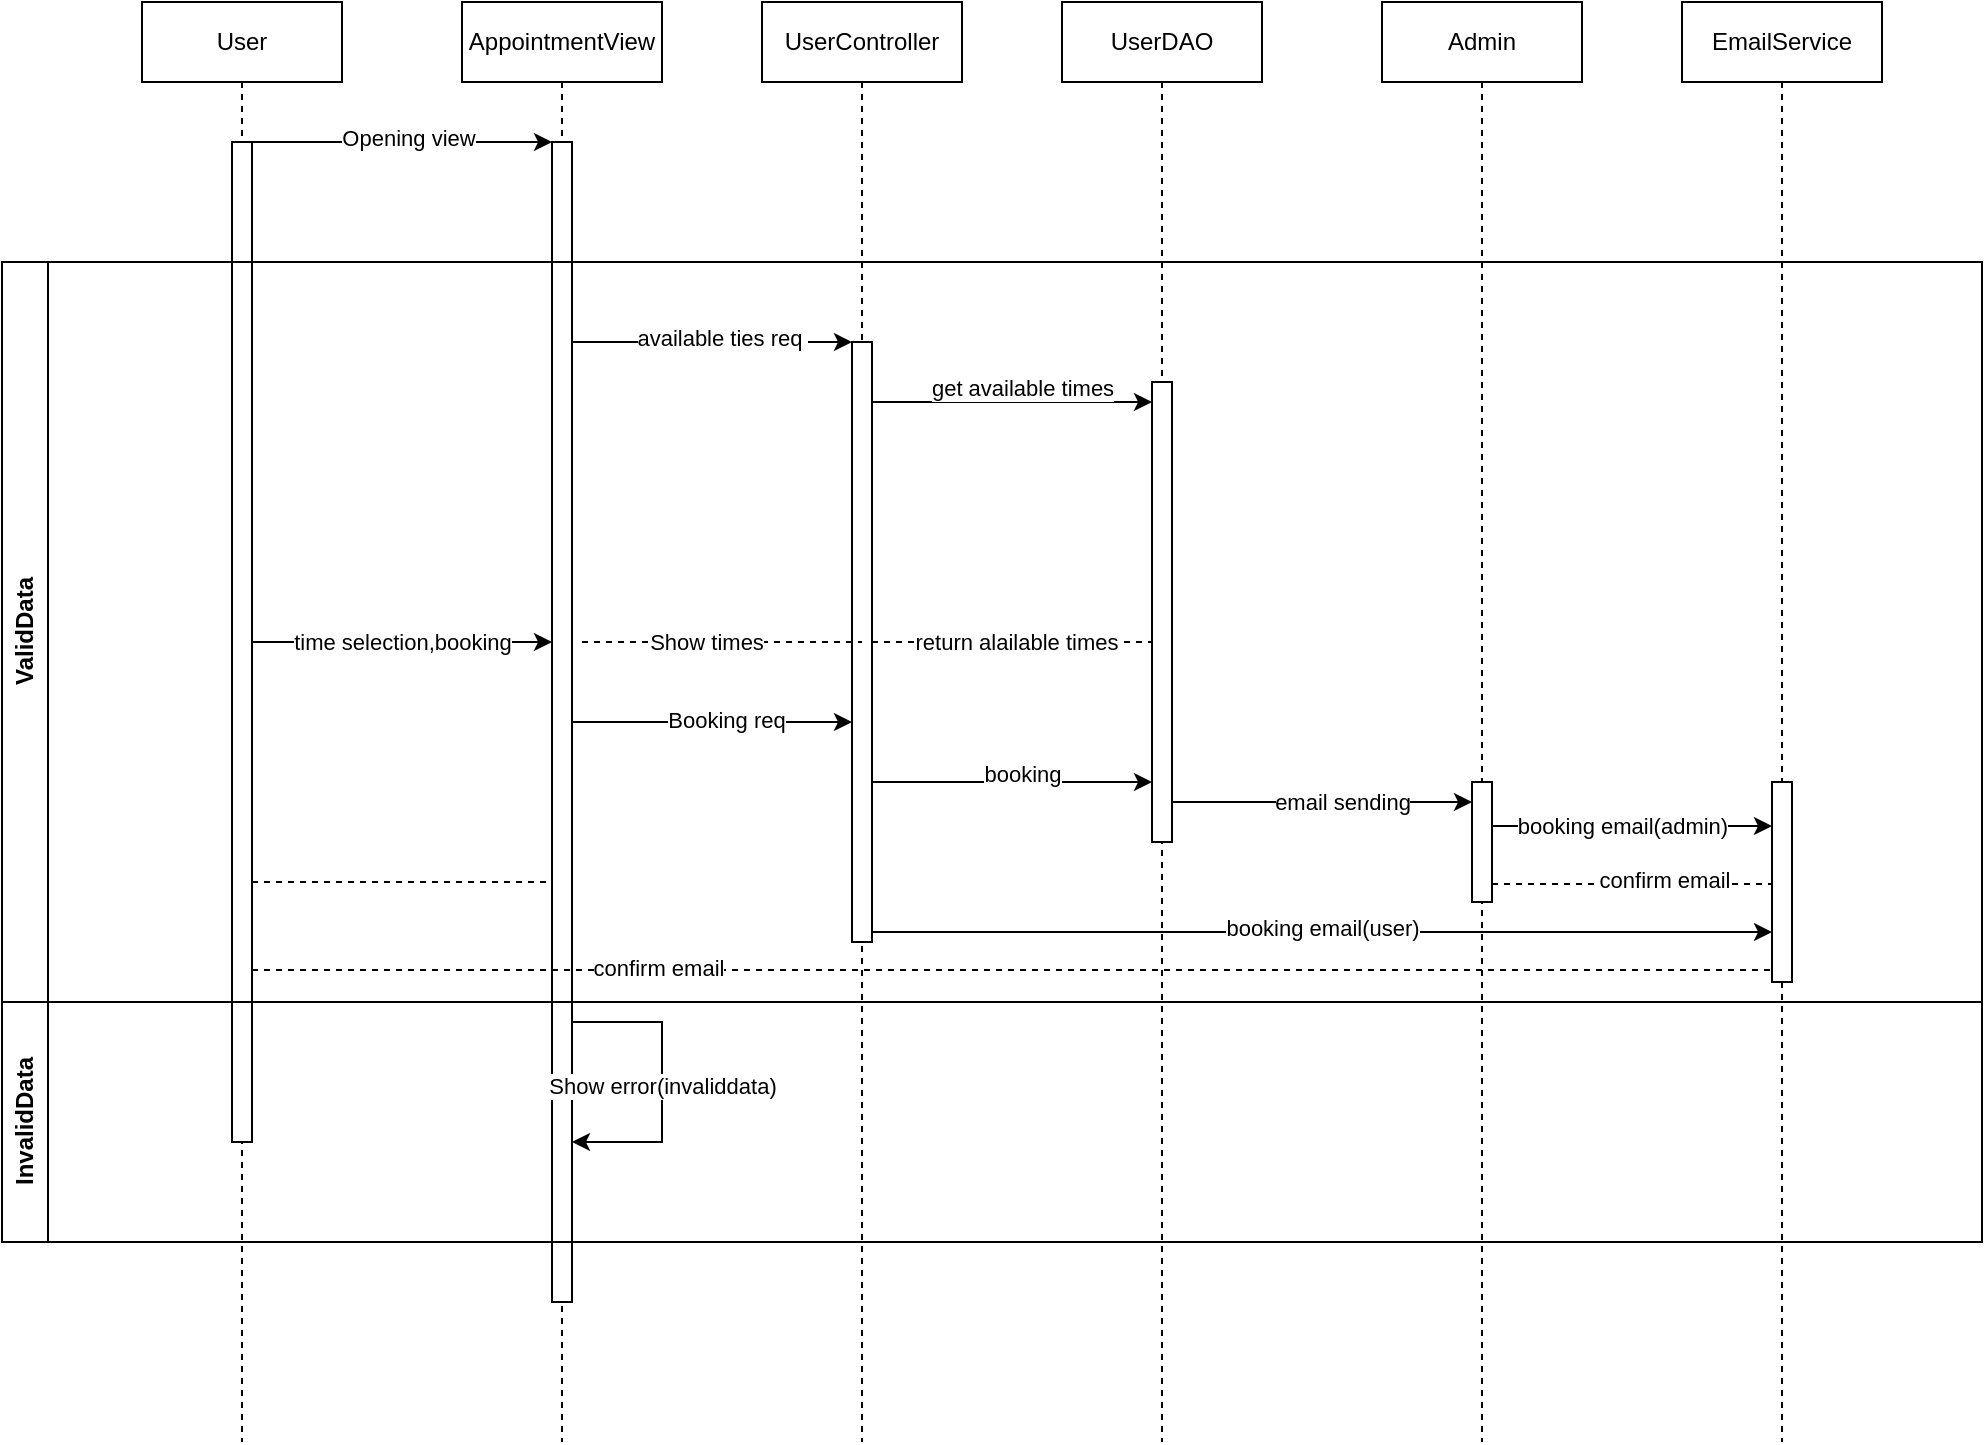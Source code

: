 <mxfile version="22.1.0" type="device">
  <diagram name="Page-1" id="2YBvvXClWsGukQMizWep">
    <mxGraphModel dx="2524" dy="768" grid="1" gridSize="10" guides="1" tooltips="1" connect="1" arrows="1" fold="1" page="1" pageScale="1" pageWidth="850" pageHeight="1100" math="0" shadow="0">
      <root>
        <mxCell id="0" />
        <mxCell id="1" parent="0" />
        <mxCell id="aM9ryv3xv72pqoxQDRHE-1" value="User" style="shape=umlLifeline;perimeter=lifelinePerimeter;whiteSpace=wrap;html=1;container=0;dropTarget=0;collapsible=0;recursiveResize=0;outlineConnect=0;portConstraint=eastwest;newEdgeStyle={&quot;edgeStyle&quot;:&quot;elbowEdgeStyle&quot;,&quot;elbow&quot;:&quot;vertical&quot;,&quot;curved&quot;:0,&quot;rounded&quot;:0};" parent="1" vertex="1">
          <mxGeometry x="40" y="40" width="100" height="720" as="geometry" />
        </mxCell>
        <mxCell id="aM9ryv3xv72pqoxQDRHE-2" value="" style="html=1;points=[];perimeter=orthogonalPerimeter;outlineConnect=0;targetShapes=umlLifeline;portConstraint=eastwest;newEdgeStyle={&quot;edgeStyle&quot;:&quot;elbowEdgeStyle&quot;,&quot;elbow&quot;:&quot;vertical&quot;,&quot;curved&quot;:0,&quot;rounded&quot;:0};" parent="aM9ryv3xv72pqoxQDRHE-1" vertex="1">
          <mxGeometry x="45" y="70" width="10" height="500" as="geometry" />
        </mxCell>
        <mxCell id="aM9ryv3xv72pqoxQDRHE-5" value="AppointmentView" style="shape=umlLifeline;perimeter=lifelinePerimeter;whiteSpace=wrap;html=1;container=0;dropTarget=0;collapsible=0;recursiveResize=0;outlineConnect=0;portConstraint=eastwest;newEdgeStyle={&quot;edgeStyle&quot;:&quot;elbowEdgeStyle&quot;,&quot;elbow&quot;:&quot;vertical&quot;,&quot;curved&quot;:0,&quot;rounded&quot;:0};" parent="1" vertex="1">
          <mxGeometry x="200" y="40" width="100" height="720" as="geometry" />
        </mxCell>
        <mxCell id="aM9ryv3xv72pqoxQDRHE-6" value="" style="html=1;points=[];perimeter=orthogonalPerimeter;outlineConnect=0;targetShapes=umlLifeline;portConstraint=eastwest;newEdgeStyle={&quot;edgeStyle&quot;:&quot;elbowEdgeStyle&quot;,&quot;elbow&quot;:&quot;vertical&quot;,&quot;curved&quot;:0,&quot;rounded&quot;:0};" parent="aM9ryv3xv72pqoxQDRHE-5" vertex="1">
          <mxGeometry x="45" y="70" width="10" height="580" as="geometry" />
        </mxCell>
        <mxCell id="CWILF8cBnclyz3T0ylIY-38" value="" style="endArrow=classic;html=1;rounded=0;" edge="1" parent="aM9ryv3xv72pqoxQDRHE-5" source="aM9ryv3xv72pqoxQDRHE-6" target="aM9ryv3xv72pqoxQDRHE-6">
          <mxGeometry width="50" height="50" relative="1" as="geometry">
            <mxPoint x="170" y="530" as="sourcePoint" />
            <mxPoint x="220" y="480" as="targetPoint" />
            <Array as="points">
              <mxPoint x="100" y="510" />
              <mxPoint x="100" y="570" />
              <mxPoint x="80" y="570" />
            </Array>
          </mxGeometry>
        </mxCell>
        <mxCell id="CWILF8cBnclyz3T0ylIY-39" value="Show error(invaliddata)" style="edgeLabel;html=1;align=center;verticalAlign=middle;resizable=0;points=[];" vertex="1" connectable="0" parent="CWILF8cBnclyz3T0ylIY-38">
          <mxGeometry x="0.02" relative="1" as="geometry">
            <mxPoint as="offset" />
          </mxGeometry>
        </mxCell>
        <mxCell id="CWILF8cBnclyz3T0ylIY-2" value="UserController" style="shape=umlLifeline;perimeter=lifelinePerimeter;whiteSpace=wrap;html=1;container=0;dropTarget=0;collapsible=0;recursiveResize=0;outlineConnect=0;portConstraint=eastwest;newEdgeStyle={&quot;edgeStyle&quot;:&quot;elbowEdgeStyle&quot;,&quot;elbow&quot;:&quot;vertical&quot;,&quot;curved&quot;:0,&quot;rounded&quot;:0};" vertex="1" parent="1">
          <mxGeometry x="350" y="40" width="100" height="720" as="geometry" />
        </mxCell>
        <mxCell id="CWILF8cBnclyz3T0ylIY-3" value="" style="html=1;points=[];perimeter=orthogonalPerimeter;outlineConnect=0;targetShapes=umlLifeline;portConstraint=eastwest;newEdgeStyle={&quot;edgeStyle&quot;:&quot;elbowEdgeStyle&quot;,&quot;elbow&quot;:&quot;vertical&quot;,&quot;curved&quot;:0,&quot;rounded&quot;:0};" vertex="1" parent="CWILF8cBnclyz3T0ylIY-2">
          <mxGeometry x="45" y="170" width="10" height="300" as="geometry" />
        </mxCell>
        <mxCell id="CWILF8cBnclyz3T0ylIY-4" value="UserDAO" style="shape=umlLifeline;perimeter=lifelinePerimeter;whiteSpace=wrap;html=1;container=0;dropTarget=0;collapsible=0;recursiveResize=0;outlineConnect=0;portConstraint=eastwest;newEdgeStyle={&quot;edgeStyle&quot;:&quot;elbowEdgeStyle&quot;,&quot;elbow&quot;:&quot;vertical&quot;,&quot;curved&quot;:0,&quot;rounded&quot;:0};" vertex="1" parent="1">
          <mxGeometry x="500" y="40" width="100" height="720" as="geometry" />
        </mxCell>
        <mxCell id="CWILF8cBnclyz3T0ylIY-40" value="" style="html=1;points=[];perimeter=orthogonalPerimeter;outlineConnect=0;targetShapes=umlLifeline;portConstraint=eastwest;newEdgeStyle={&quot;edgeStyle&quot;:&quot;elbowEdgeStyle&quot;,&quot;elbow&quot;:&quot;vertical&quot;,&quot;curved&quot;:0,&quot;rounded&quot;:0};" vertex="1" parent="CWILF8cBnclyz3T0ylIY-4">
          <mxGeometry x="45" y="190" width="10" height="230" as="geometry" />
        </mxCell>
        <mxCell id="CWILF8cBnclyz3T0ylIY-8" value="" style="endArrow=classic;html=1;rounded=0;" edge="1" parent="1" source="aM9ryv3xv72pqoxQDRHE-2" target="aM9ryv3xv72pqoxQDRHE-6">
          <mxGeometry width="50" height="50" relative="1" as="geometry">
            <mxPoint x="340" y="150" as="sourcePoint" />
            <mxPoint x="390" y="100" as="targetPoint" />
            <Array as="points">
              <mxPoint x="170" y="110" />
            </Array>
          </mxGeometry>
        </mxCell>
        <mxCell id="CWILF8cBnclyz3T0ylIY-9" value="Opening view" style="edgeLabel;html=1;align=center;verticalAlign=middle;resizable=0;points=[];" vertex="1" connectable="0" parent="CWILF8cBnclyz3T0ylIY-8">
          <mxGeometry x="0.042" y="2" relative="1" as="geometry">
            <mxPoint as="offset" />
          </mxGeometry>
        </mxCell>
        <mxCell id="CWILF8cBnclyz3T0ylIY-14" value="" style="endArrow=classic;html=1;rounded=0;" edge="1" parent="1" source="aM9ryv3xv72pqoxQDRHE-6" target="CWILF8cBnclyz3T0ylIY-3">
          <mxGeometry width="50" height="50" relative="1" as="geometry">
            <mxPoint x="225" y="210" as="sourcePoint" />
            <mxPoint x="335" y="210" as="targetPoint" />
            <Array as="points">
              <mxPoint x="280" y="210" />
            </Array>
          </mxGeometry>
        </mxCell>
        <mxCell id="CWILF8cBnclyz3T0ylIY-19" value="available ties req&amp;nbsp;" style="edgeLabel;html=1;align=center;verticalAlign=middle;resizable=0;points=[];" vertex="1" connectable="0" parent="CWILF8cBnclyz3T0ylIY-14">
          <mxGeometry x="0.061" y="2" relative="1" as="geometry">
            <mxPoint as="offset" />
          </mxGeometry>
        </mxCell>
        <mxCell id="CWILF8cBnclyz3T0ylIY-29" value="" style="endArrow=none;dashed=1;html=1;rounded=0;" edge="1" parent="1" source="aM9ryv3xv72pqoxQDRHE-2" target="aM9ryv3xv72pqoxQDRHE-6">
          <mxGeometry width="50" height="50" relative="1" as="geometry">
            <mxPoint x="340" y="430" as="sourcePoint" />
            <mxPoint x="390" y="380" as="targetPoint" />
            <Array as="points">
              <mxPoint x="150" y="480" />
            </Array>
          </mxGeometry>
        </mxCell>
        <mxCell id="CWILF8cBnclyz3T0ylIY-35" value="ValidData" style="swimlane;horizontal=0;whiteSpace=wrap;html=1;" vertex="1" parent="1">
          <mxGeometry x="-30" y="170" width="990" height="370" as="geometry" />
        </mxCell>
        <mxCell id="CWILF8cBnclyz3T0ylIY-41" value="" style="endArrow=classic;html=1;rounded=0;" edge="1" parent="CWILF8cBnclyz3T0ylIY-35" target="CWILF8cBnclyz3T0ylIY-40">
          <mxGeometry width="50" height="50" relative="1" as="geometry">
            <mxPoint x="435" y="70" as="sourcePoint" />
            <mxPoint x="555" y="70" as="targetPoint" />
            <Array as="points" />
          </mxGeometry>
        </mxCell>
        <mxCell id="CWILF8cBnclyz3T0ylIY-42" value="get available times" style="edgeLabel;html=1;align=center;verticalAlign=middle;resizable=0;points=[];" vertex="1" connectable="0" parent="CWILF8cBnclyz3T0ylIY-41">
          <mxGeometry x="0.064" y="7" relative="1" as="geometry">
            <mxPoint as="offset" />
          </mxGeometry>
        </mxCell>
        <mxCell id="CWILF8cBnclyz3T0ylIY-52" value="" style="endArrow=classic;html=1;rounded=0;" edge="1" parent="CWILF8cBnclyz3T0ylIY-35">
          <mxGeometry width="50" height="50" relative="1" as="geometry">
            <mxPoint x="285" y="230" as="sourcePoint" />
            <mxPoint x="425" y="230" as="targetPoint" />
          </mxGeometry>
        </mxCell>
        <mxCell id="CWILF8cBnclyz3T0ylIY-53" value="Booking req" style="edgeLabel;html=1;align=center;verticalAlign=middle;resizable=0;points=[];" vertex="1" connectable="0" parent="CWILF8cBnclyz3T0ylIY-52">
          <mxGeometry x="0.1" y="1" relative="1" as="geometry">
            <mxPoint as="offset" />
          </mxGeometry>
        </mxCell>
        <mxCell id="CWILF8cBnclyz3T0ylIY-30" value="" style="endArrow=none;dashed=1;html=1;rounded=0;" edge="1" parent="CWILF8cBnclyz3T0ylIY-35">
          <mxGeometry width="50" height="50" relative="1" as="geometry">
            <mxPoint x="290" y="190" as="sourcePoint" />
            <mxPoint x="430" y="190" as="targetPoint" />
            <Array as="points" />
          </mxGeometry>
        </mxCell>
        <mxCell id="CWILF8cBnclyz3T0ylIY-32" value="Show times" style="edgeLabel;html=1;align=center;verticalAlign=middle;resizable=0;points=[];" vertex="1" connectable="0" parent="CWILF8cBnclyz3T0ylIY-30">
          <mxGeometry x="-0.121" relative="1" as="geometry">
            <mxPoint as="offset" />
          </mxGeometry>
        </mxCell>
        <mxCell id="CWILF8cBnclyz3T0ylIY-54" value="" style="endArrow=classic;html=1;rounded=0;" edge="1" parent="CWILF8cBnclyz3T0ylIY-35">
          <mxGeometry width="50" height="50" relative="1" as="geometry">
            <mxPoint x="435" y="260" as="sourcePoint" />
            <mxPoint x="575" y="260" as="targetPoint" />
          </mxGeometry>
        </mxCell>
        <mxCell id="CWILF8cBnclyz3T0ylIY-55" value="booking" style="edgeLabel;html=1;align=center;verticalAlign=middle;resizable=0;points=[];" vertex="1" connectable="0" parent="CWILF8cBnclyz3T0ylIY-54">
          <mxGeometry x="0.314" y="4" relative="1" as="geometry">
            <mxPoint x="-17" as="offset" />
          </mxGeometry>
        </mxCell>
        <mxCell id="CWILF8cBnclyz3T0ylIY-37" value="InvalidData&lt;br&gt;" style="swimlane;horizontal=0;whiteSpace=wrap;html=1;" vertex="1" parent="1">
          <mxGeometry x="-30" y="540" width="990" height="120" as="geometry" />
        </mxCell>
        <mxCell id="CWILF8cBnclyz3T0ylIY-43" value="" style="endArrow=none;dashed=1;html=1;rounded=0;" edge="1" parent="1" source="CWILF8cBnclyz3T0ylIY-3" target="CWILF8cBnclyz3T0ylIY-40">
          <mxGeometry width="50" height="50" relative="1" as="geometry">
            <mxPoint x="330" y="380" as="sourcePoint" />
            <mxPoint x="380" y="330" as="targetPoint" />
          </mxGeometry>
        </mxCell>
        <mxCell id="CWILF8cBnclyz3T0ylIY-44" value="return alailable times" style="edgeLabel;html=1;align=center;verticalAlign=middle;resizable=0;points=[];" vertex="1" connectable="0" parent="CWILF8cBnclyz3T0ylIY-43">
          <mxGeometry x="0.15" y="-2" relative="1" as="geometry">
            <mxPoint x="-9" y="-2" as="offset" />
          </mxGeometry>
        </mxCell>
        <mxCell id="CWILF8cBnclyz3T0ylIY-46" value="Admin" style="shape=umlLifeline;perimeter=lifelinePerimeter;whiteSpace=wrap;html=1;container=0;dropTarget=0;collapsible=0;recursiveResize=0;outlineConnect=0;portConstraint=eastwest;newEdgeStyle={&quot;edgeStyle&quot;:&quot;elbowEdgeStyle&quot;,&quot;elbow&quot;:&quot;vertical&quot;,&quot;curved&quot;:0,&quot;rounded&quot;:0};" vertex="1" parent="1">
          <mxGeometry x="660" y="40" width="100" height="720" as="geometry" />
        </mxCell>
        <mxCell id="CWILF8cBnclyz3T0ylIY-47" value="" style="html=1;points=[];perimeter=orthogonalPerimeter;outlineConnect=0;targetShapes=umlLifeline;portConstraint=eastwest;newEdgeStyle={&quot;edgeStyle&quot;:&quot;elbowEdgeStyle&quot;,&quot;elbow&quot;:&quot;vertical&quot;,&quot;curved&quot;:0,&quot;rounded&quot;:0};" vertex="1" parent="CWILF8cBnclyz3T0ylIY-46">
          <mxGeometry x="45" y="390" width="10" height="60" as="geometry" />
        </mxCell>
        <mxCell id="CWILF8cBnclyz3T0ylIY-48" value="EmailService" style="shape=umlLifeline;perimeter=lifelinePerimeter;whiteSpace=wrap;html=1;container=0;dropTarget=0;collapsible=0;recursiveResize=0;outlineConnect=0;portConstraint=eastwest;newEdgeStyle={&quot;edgeStyle&quot;:&quot;elbowEdgeStyle&quot;,&quot;elbow&quot;:&quot;vertical&quot;,&quot;curved&quot;:0,&quot;rounded&quot;:0};" vertex="1" parent="1">
          <mxGeometry x="810" y="40" width="100" height="720" as="geometry" />
        </mxCell>
        <mxCell id="CWILF8cBnclyz3T0ylIY-49" value="" style="html=1;points=[];perimeter=orthogonalPerimeter;outlineConnect=0;targetShapes=umlLifeline;portConstraint=eastwest;newEdgeStyle={&quot;edgeStyle&quot;:&quot;elbowEdgeStyle&quot;,&quot;elbow&quot;:&quot;vertical&quot;,&quot;curved&quot;:0,&quot;rounded&quot;:0};" vertex="1" parent="CWILF8cBnclyz3T0ylIY-48">
          <mxGeometry x="45" y="390" width="10" height="100" as="geometry" />
        </mxCell>
        <mxCell id="CWILF8cBnclyz3T0ylIY-50" value="" style="endArrow=classic;html=1;rounded=0;" edge="1" parent="1" source="aM9ryv3xv72pqoxQDRHE-2" target="aM9ryv3xv72pqoxQDRHE-6">
          <mxGeometry width="50" height="50" relative="1" as="geometry">
            <mxPoint x="120" y="430" as="sourcePoint" />
            <mxPoint x="170" y="380" as="targetPoint" />
          </mxGeometry>
        </mxCell>
        <mxCell id="CWILF8cBnclyz3T0ylIY-51" value="time selection,booking" style="edgeLabel;html=1;align=center;verticalAlign=middle;resizable=0;points=[];" vertex="1" connectable="0" parent="CWILF8cBnclyz3T0ylIY-50">
          <mxGeometry x="0.187" y="-3" relative="1" as="geometry">
            <mxPoint x="-14" y="-3" as="offset" />
          </mxGeometry>
        </mxCell>
        <mxCell id="CWILF8cBnclyz3T0ylIY-56" value="" style="endArrow=classic;html=1;rounded=0;" edge="1" parent="1" source="CWILF8cBnclyz3T0ylIY-40" target="CWILF8cBnclyz3T0ylIY-47">
          <mxGeometry width="50" height="50" relative="1" as="geometry">
            <mxPoint x="520" y="430" as="sourcePoint" />
            <mxPoint x="570" y="380" as="targetPoint" />
            <Array as="points">
              <mxPoint x="630" y="440" />
            </Array>
          </mxGeometry>
        </mxCell>
        <mxCell id="CWILF8cBnclyz3T0ylIY-57" value="email sending" style="edgeLabel;html=1;align=center;verticalAlign=middle;resizable=0;points=[];" vertex="1" connectable="0" parent="CWILF8cBnclyz3T0ylIY-56">
          <mxGeometry x="0.16" y="-2" relative="1" as="geometry">
            <mxPoint x="-2" y="-2" as="offset" />
          </mxGeometry>
        </mxCell>
        <mxCell id="CWILF8cBnclyz3T0ylIY-58" value="" style="endArrow=classic;html=1;rounded=0;" edge="1" parent="1">
          <mxGeometry width="50" height="50" relative="1" as="geometry">
            <mxPoint x="405" y="505" as="sourcePoint" />
            <mxPoint x="855" y="505" as="targetPoint" />
          </mxGeometry>
        </mxCell>
        <mxCell id="CWILF8cBnclyz3T0ylIY-59" value="booking email(user)" style="edgeLabel;html=1;align=center;verticalAlign=middle;resizable=0;points=[];" vertex="1" connectable="0" parent="CWILF8cBnclyz3T0ylIY-58">
          <mxGeometry x="0.462" y="2" relative="1" as="geometry">
            <mxPoint x="-104" as="offset" />
          </mxGeometry>
        </mxCell>
        <mxCell id="CWILF8cBnclyz3T0ylIY-60" value="" style="endArrow=classic;html=1;rounded=0;" edge="1" parent="1">
          <mxGeometry width="50" height="50" relative="1" as="geometry">
            <mxPoint x="715" y="452" as="sourcePoint" />
            <mxPoint x="855" y="452" as="targetPoint" />
          </mxGeometry>
        </mxCell>
        <mxCell id="CWILF8cBnclyz3T0ylIY-61" value="booking email(admin)" style="edgeLabel;html=1;align=center;verticalAlign=middle;resizable=0;points=[];" vertex="1" connectable="0" parent="CWILF8cBnclyz3T0ylIY-60">
          <mxGeometry x="0.186" y="-1" relative="1" as="geometry">
            <mxPoint x="-18" y="-1" as="offset" />
          </mxGeometry>
        </mxCell>
        <mxCell id="CWILF8cBnclyz3T0ylIY-62" value="" style="endArrow=none;dashed=1;html=1;rounded=0;" edge="1" parent="1">
          <mxGeometry width="50" height="50" relative="1" as="geometry">
            <mxPoint x="715" y="481" as="sourcePoint" />
            <mxPoint x="855" y="481" as="targetPoint" />
          </mxGeometry>
        </mxCell>
        <mxCell id="CWILF8cBnclyz3T0ylIY-63" value="confirm email" style="edgeLabel;html=1;align=center;verticalAlign=middle;resizable=0;points=[];" vertex="1" connectable="0" parent="CWILF8cBnclyz3T0ylIY-62">
          <mxGeometry x="0.229" y="2" relative="1" as="geometry">
            <mxPoint as="offset" />
          </mxGeometry>
        </mxCell>
        <mxCell id="CWILF8cBnclyz3T0ylIY-64" value="" style="endArrow=none;dashed=1;html=1;rounded=0;" edge="1" parent="1">
          <mxGeometry width="50" height="50" relative="1" as="geometry">
            <mxPoint x="95" y="524" as="sourcePoint" />
            <mxPoint x="855.0" y="524" as="targetPoint" />
          </mxGeometry>
        </mxCell>
        <mxCell id="CWILF8cBnclyz3T0ylIY-65" value="confirm email" style="edgeLabel;html=1;align=center;verticalAlign=middle;resizable=0;points=[];" vertex="1" connectable="0" parent="CWILF8cBnclyz3T0ylIY-64">
          <mxGeometry x="-0.469" y="1" relative="1" as="geometry">
            <mxPoint x="1" as="offset" />
          </mxGeometry>
        </mxCell>
      </root>
    </mxGraphModel>
  </diagram>
</mxfile>
